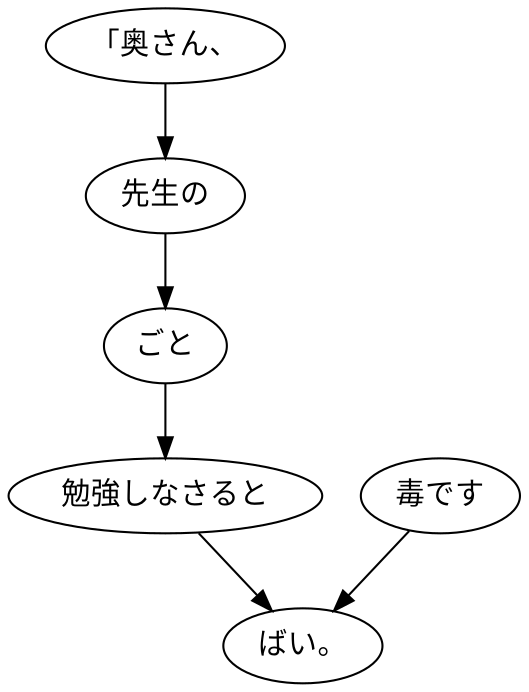 digraph graph2971 {
	node0 [label="「奥さん、"];
	node1 [label="先生の"];
	node2 [label="ごと"];
	node3 [label="勉強しなさると"];
	node4 [label="毒です"];
	node5 [label="ばい。"];
	node0 -> node1;
	node1 -> node2;
	node2 -> node3;
	node3 -> node5;
	node4 -> node5;
}
